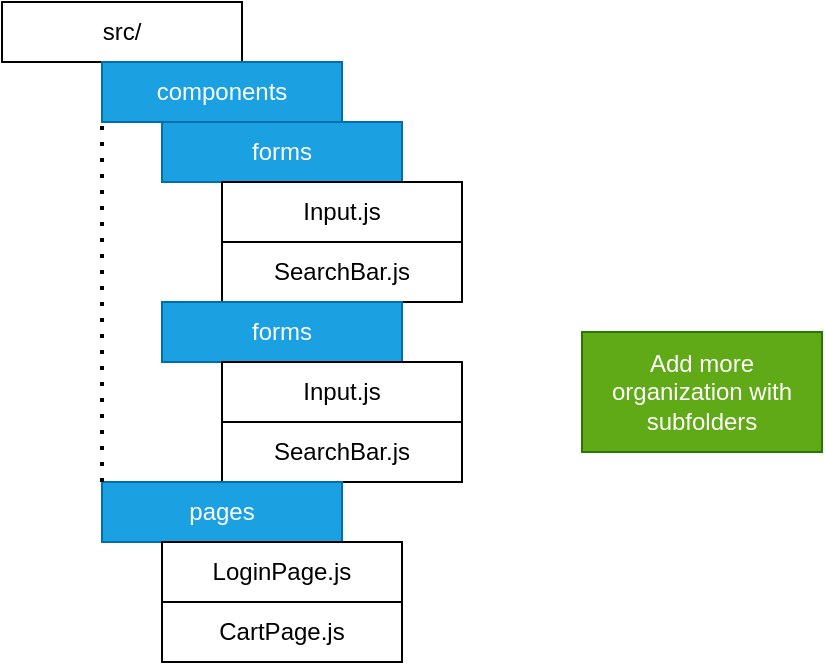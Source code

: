 <mxfile>
    <diagram id="BOWSGq2SgDkO45w0m0nM" name="Page-1">
        <mxGraphModel dx="1234" dy="933" grid="1" gridSize="10" guides="1" tooltips="1" connect="1" arrows="1" fold="1" page="1" pageScale="1" pageWidth="850" pageHeight="1100" math="0" shadow="0">
            <root>
                <mxCell id="0"/>
                <mxCell id="1" parent="0"/>
                <mxCell id="2" value="src/" style="rounded=0;whiteSpace=wrap;html=1;fillColor=#FFFFFF;fontColor=#000000;" vertex="1" parent="1">
                    <mxGeometry x="70" y="150" width="120" height="30" as="geometry"/>
                </mxCell>
                <mxCell id="3" value="components" style="rounded=0;whiteSpace=wrap;html=1;fillColor=#1ba1e2;strokeColor=#006EAF;fontColor=#ffffff;" vertex="1" parent="1">
                    <mxGeometry x="120" y="180" width="120" height="30" as="geometry"/>
                </mxCell>
                <mxCell id="4" value="forms" style="rounded=0;whiteSpace=wrap;html=1;fillColor=#1ba1e2;fontColor=#ffffff;strokeColor=#006EAF;" vertex="1" parent="1">
                    <mxGeometry x="150" y="210" width="120" height="30" as="geometry"/>
                </mxCell>
                <mxCell id="5" value="Input.js" style="rounded=0;whiteSpace=wrap;html=1;fillColor=#FFFFFF;fontColor=#000000;" vertex="1" parent="1">
                    <mxGeometry x="180" y="240" width="120" height="30" as="geometry"/>
                </mxCell>
                <mxCell id="6" value="SearchBar.js" style="rounded=0;whiteSpace=wrap;html=1;fillColor=#FFFFFF;fontColor=#000000;" vertex="1" parent="1">
                    <mxGeometry x="180" y="270" width="120" height="30" as="geometry"/>
                </mxCell>
                <mxCell id="8" value="forms" style="rounded=0;whiteSpace=wrap;html=1;fillColor=#1ba1e2;fontColor=#ffffff;strokeColor=#006EAF;" vertex="1" parent="1">
                    <mxGeometry x="150" y="300" width="120" height="30" as="geometry"/>
                </mxCell>
                <mxCell id="9" value="Input.js" style="rounded=0;whiteSpace=wrap;html=1;fillColor=#FFFFFF;fontColor=#000000;" vertex="1" parent="1">
                    <mxGeometry x="180" y="330" width="120" height="30" as="geometry"/>
                </mxCell>
                <mxCell id="10" value="SearchBar.js" style="rounded=0;whiteSpace=wrap;html=1;fillColor=#FFFFFF;fontColor=#000000;" vertex="1" parent="1">
                    <mxGeometry x="180" y="360" width="120" height="30" as="geometry"/>
                </mxCell>
                <mxCell id="11" value="pages" style="rounded=0;whiteSpace=wrap;html=1;fillColor=#1ba1e2;strokeColor=#006EAF;fontColor=#ffffff;" vertex="1" parent="1">
                    <mxGeometry x="120" y="390" width="120" height="30" as="geometry"/>
                </mxCell>
                <mxCell id="13" value="LoginPage.js" style="rounded=0;whiteSpace=wrap;html=1;fillColor=#FFFFFF;fontColor=#000000;" vertex="1" parent="1">
                    <mxGeometry x="150" y="420" width="120" height="30" as="geometry"/>
                </mxCell>
                <mxCell id="18" value="CartPage.js" style="rounded=0;whiteSpace=wrap;html=1;fillColor=#FFFFFF;fontColor=#000000;" vertex="1" parent="1">
                    <mxGeometry x="150" y="450" width="120" height="30" as="geometry"/>
                </mxCell>
                <mxCell id="19" value="" style="endArrow=none;dashed=1;html=1;dashPattern=1 3;strokeWidth=2;fontColor=#000000;entryX=0;entryY=1;entryDx=0;entryDy=0;exitX=0;exitY=0;exitDx=0;exitDy=0;" edge="1" parent="1" source="11" target="3">
                    <mxGeometry width="50" height="50" relative="1" as="geometry">
                        <mxPoint x="400" y="500" as="sourcePoint"/>
                        <mxPoint x="450" y="450" as="targetPoint"/>
                    </mxGeometry>
                </mxCell>
                <mxCell id="20" value="Add more organization with subfolders" style="rounded=0;whiteSpace=wrap;html=1;fontColor=#ffffff;fillColor=#60a917;strokeColor=#2D7600;" vertex="1" parent="1">
                    <mxGeometry x="360" y="315" width="120" height="60" as="geometry"/>
                </mxCell>
            </root>
        </mxGraphModel>
    </diagram>
</mxfile>